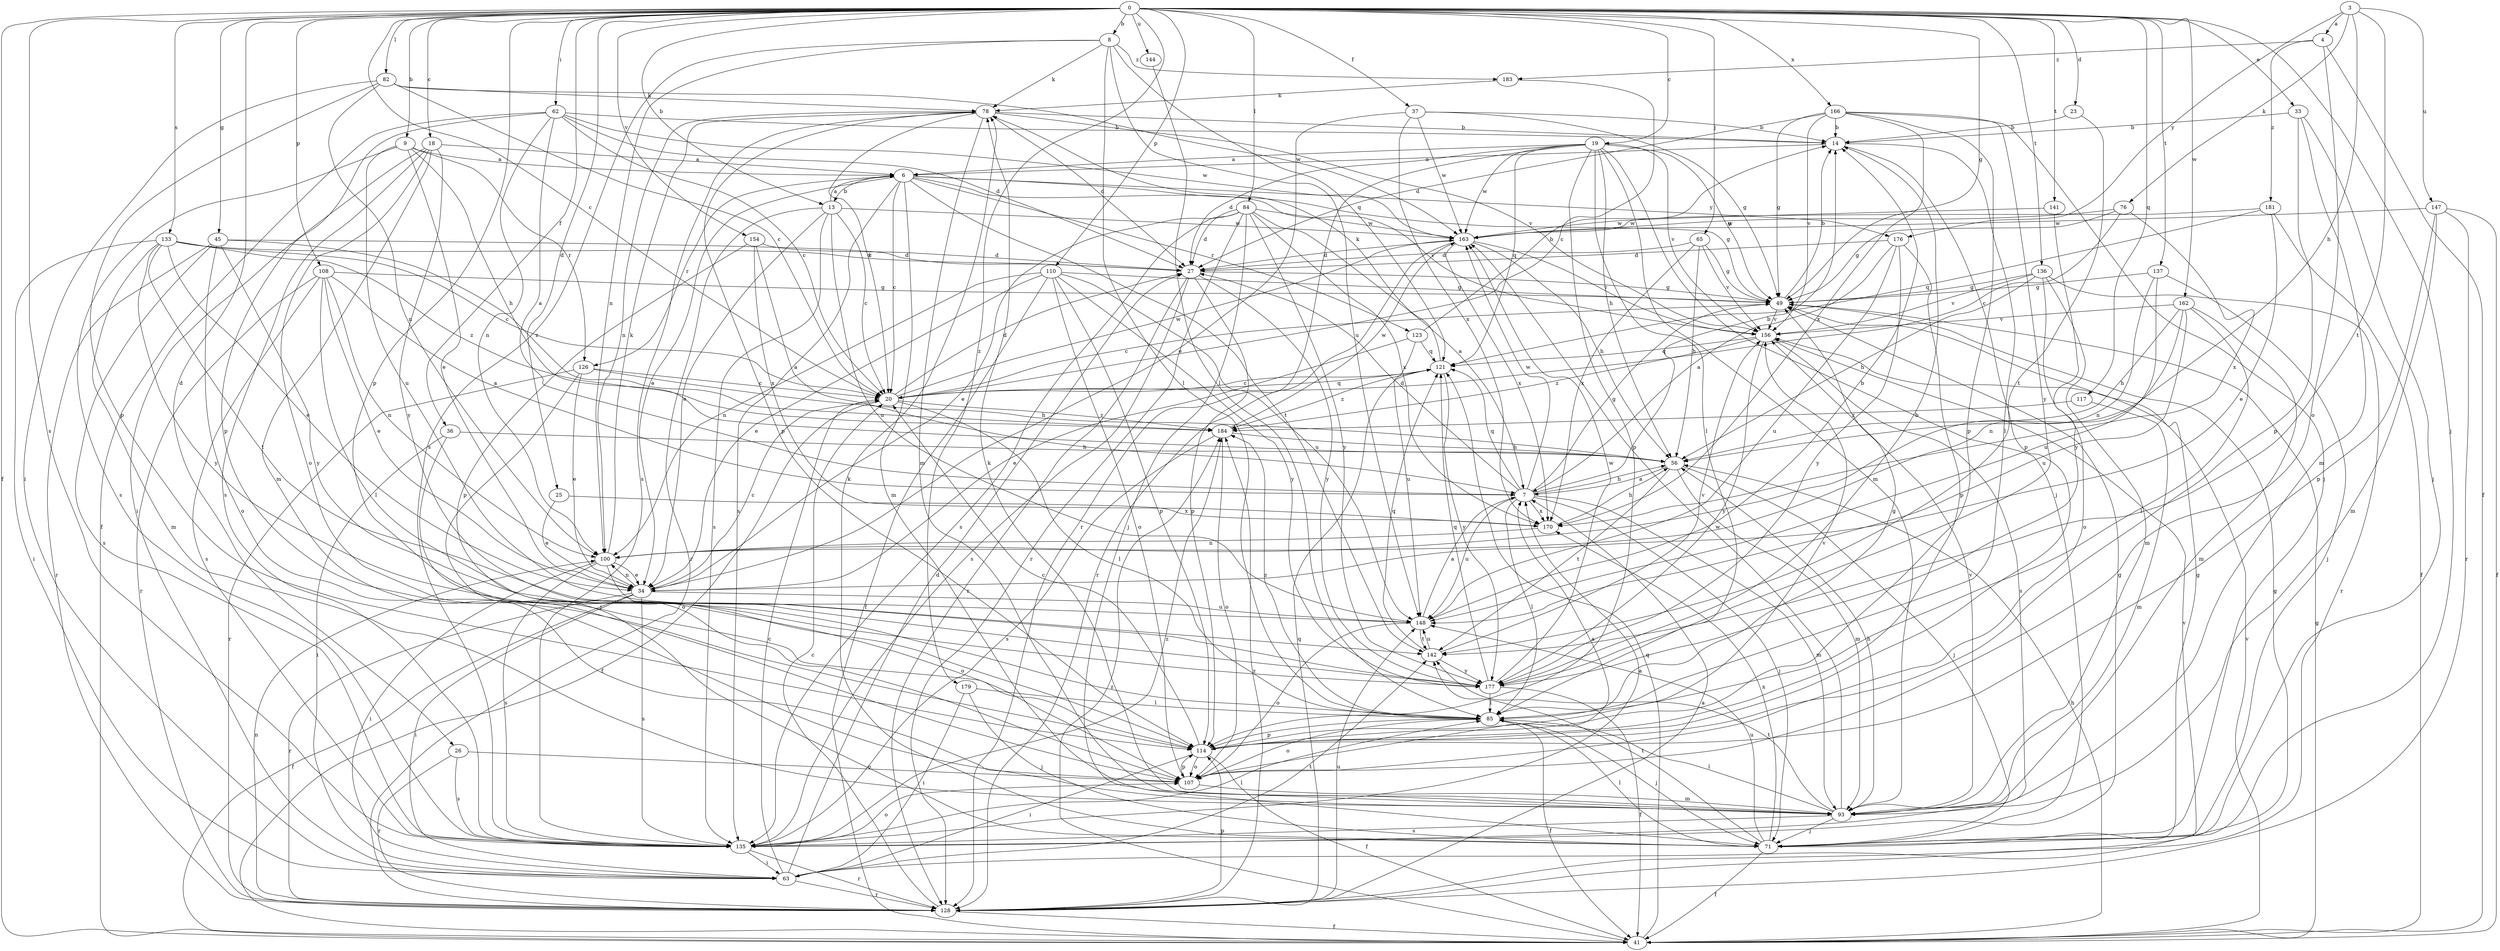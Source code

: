 strict digraph  {
0;
3;
4;
6;
7;
8;
9;
13;
14;
18;
19;
20;
23;
25;
26;
27;
33;
34;
36;
37;
41;
45;
49;
56;
62;
63;
65;
71;
76;
78;
82;
84;
85;
93;
100;
107;
108;
110;
114;
117;
121;
123;
126;
128;
133;
135;
136;
137;
141;
142;
144;
147;
148;
154;
156;
162;
163;
166;
170;
176;
177;
179;
181;
183;
184;
0 -> 8  [label=b];
0 -> 9  [label=b];
0 -> 13  [label=b];
0 -> 18  [label=c];
0 -> 19  [label=c];
0 -> 20  [label=c];
0 -> 23  [label=d];
0 -> 25  [label=d];
0 -> 26  [label=d];
0 -> 33  [label=e];
0 -> 36  [label=f];
0 -> 37  [label=f];
0 -> 41  [label=f];
0 -> 45  [label=g];
0 -> 49  [label=g];
0 -> 62  [label=i];
0 -> 65  [label=j];
0 -> 71  [label=j];
0 -> 82  [label=l];
0 -> 84  [label=l];
0 -> 108  [label=p];
0 -> 110  [label=p];
0 -> 114  [label=p];
0 -> 117  [label=q];
0 -> 133  [label=s];
0 -> 135  [label=s];
0 -> 136  [label=t];
0 -> 137  [label=t];
0 -> 141  [label=t];
0 -> 144  [label=u];
0 -> 154  [label=v];
0 -> 162  [label=w];
0 -> 166  [label=x];
0 -> 179  [label=z];
3 -> 4  [label=a];
3 -> 56  [label=h];
3 -> 76  [label=k];
3 -> 142  [label=t];
3 -> 147  [label=u];
3 -> 176  [label=y];
4 -> 41  [label=f];
4 -> 107  [label=o];
4 -> 181  [label=z];
4 -> 183  [label=z];
6 -> 13  [label=b];
6 -> 20  [label=c];
6 -> 34  [label=e];
6 -> 49  [label=g];
6 -> 93  [label=m];
6 -> 123  [label=r];
6 -> 126  [label=r];
6 -> 135  [label=s];
6 -> 142  [label=t];
6 -> 156  [label=v];
6 -> 176  [label=y];
7 -> 14  [label=b];
7 -> 27  [label=d];
7 -> 49  [label=g];
7 -> 56  [label=h];
7 -> 71  [label=j];
7 -> 85  [label=l];
7 -> 93  [label=m];
7 -> 121  [label=q];
7 -> 148  [label=u];
7 -> 163  [label=w];
7 -> 170  [label=x];
8 -> 78  [label=k];
8 -> 85  [label=l];
8 -> 100  [label=n];
8 -> 121  [label=q];
8 -> 135  [label=s];
8 -> 148  [label=u];
8 -> 183  [label=z];
9 -> 6  [label=a];
9 -> 34  [label=e];
9 -> 56  [label=h];
9 -> 126  [label=r];
9 -> 135  [label=s];
9 -> 148  [label=u];
13 -> 6  [label=a];
13 -> 20  [label=c];
13 -> 34  [label=e];
13 -> 128  [label=r];
13 -> 135  [label=s];
13 -> 148  [label=u];
13 -> 163  [label=w];
14 -> 6  [label=a];
14 -> 85  [label=l];
14 -> 114  [label=p];
18 -> 6  [label=a];
18 -> 63  [label=i];
18 -> 93  [label=m];
18 -> 107  [label=o];
18 -> 135  [label=s];
18 -> 177  [label=y];
19 -> 6  [label=a];
19 -> 27  [label=d];
19 -> 49  [label=g];
19 -> 56  [label=h];
19 -> 71  [label=j];
19 -> 85  [label=l];
19 -> 93  [label=m];
19 -> 114  [label=p];
19 -> 121  [label=q];
19 -> 128  [label=r];
19 -> 156  [label=v];
19 -> 163  [label=w];
20 -> 27  [label=d];
20 -> 41  [label=f];
20 -> 85  [label=l];
20 -> 121  [label=q];
20 -> 163  [label=w];
20 -> 184  [label=z];
23 -> 14  [label=b];
23 -> 142  [label=t];
25 -> 34  [label=e];
25 -> 170  [label=x];
26 -> 107  [label=o];
26 -> 128  [label=r];
26 -> 135  [label=s];
27 -> 49  [label=g];
27 -> 114  [label=p];
27 -> 128  [label=r];
27 -> 135  [label=s];
27 -> 177  [label=y];
33 -> 14  [label=b];
33 -> 71  [label=j];
33 -> 93  [label=m];
33 -> 114  [label=p];
34 -> 20  [label=c];
34 -> 41  [label=f];
34 -> 63  [label=i];
34 -> 100  [label=n];
34 -> 128  [label=r];
34 -> 135  [label=s];
34 -> 148  [label=u];
36 -> 56  [label=h];
36 -> 63  [label=i];
36 -> 107  [label=o];
37 -> 14  [label=b];
37 -> 34  [label=e];
37 -> 49  [label=g];
37 -> 163  [label=w];
37 -> 170  [label=x];
41 -> 49  [label=g];
41 -> 56  [label=h];
41 -> 121  [label=q];
41 -> 156  [label=v];
41 -> 184  [label=z];
45 -> 27  [label=d];
45 -> 107  [label=o];
45 -> 128  [label=r];
45 -> 135  [label=s];
45 -> 177  [label=y];
45 -> 184  [label=z];
49 -> 14  [label=b];
49 -> 20  [label=c];
49 -> 156  [label=v];
56 -> 7  [label=a];
56 -> 71  [label=j];
56 -> 93  [label=m];
56 -> 142  [label=t];
62 -> 7  [label=a];
62 -> 14  [label=b];
62 -> 20  [label=c];
62 -> 27  [label=d];
62 -> 41  [label=f];
62 -> 100  [label=n];
62 -> 114  [label=p];
62 -> 163  [label=w];
63 -> 20  [label=c];
63 -> 27  [label=d];
63 -> 49  [label=g];
63 -> 128  [label=r];
63 -> 142  [label=t];
65 -> 27  [label=d];
65 -> 49  [label=g];
65 -> 56  [label=h];
65 -> 156  [label=v];
65 -> 170  [label=x];
71 -> 41  [label=f];
71 -> 49  [label=g];
71 -> 78  [label=k];
71 -> 85  [label=l];
71 -> 142  [label=t];
71 -> 148  [label=u];
71 -> 170  [label=x];
76 -> 20  [label=c];
76 -> 49  [label=g];
76 -> 163  [label=w];
76 -> 170  [label=x];
78 -> 14  [label=b];
78 -> 20  [label=c];
78 -> 27  [label=d];
78 -> 93  [label=m];
78 -> 100  [label=n];
78 -> 114  [label=p];
78 -> 135  [label=s];
78 -> 156  [label=v];
82 -> 20  [label=c];
82 -> 63  [label=i];
82 -> 78  [label=k];
82 -> 100  [label=n];
82 -> 114  [label=p];
82 -> 163  [label=w];
84 -> 7  [label=a];
84 -> 27  [label=d];
84 -> 34  [label=e];
84 -> 71  [label=j];
84 -> 128  [label=r];
84 -> 135  [label=s];
84 -> 163  [label=w];
84 -> 170  [label=x];
84 -> 177  [label=y];
85 -> 41  [label=f];
85 -> 49  [label=g];
85 -> 71  [label=j];
85 -> 107  [label=o];
85 -> 114  [label=p];
85 -> 184  [label=z];
93 -> 56  [label=h];
93 -> 71  [label=j];
93 -> 78  [label=k];
93 -> 85  [label=l];
93 -> 135  [label=s];
93 -> 142  [label=t];
93 -> 156  [label=v];
93 -> 163  [label=w];
100 -> 34  [label=e];
100 -> 63  [label=i];
100 -> 78  [label=k];
100 -> 107  [label=o];
100 -> 135  [label=s];
107 -> 7  [label=a];
107 -> 93  [label=m];
107 -> 114  [label=p];
108 -> 7  [label=a];
108 -> 34  [label=e];
108 -> 49  [label=g];
108 -> 85  [label=l];
108 -> 100  [label=n];
108 -> 128  [label=r];
108 -> 135  [label=s];
110 -> 34  [label=e];
110 -> 41  [label=f];
110 -> 49  [label=g];
110 -> 100  [label=n];
110 -> 107  [label=o];
110 -> 114  [label=p];
110 -> 148  [label=u];
110 -> 177  [label=y];
114 -> 20  [label=c];
114 -> 41  [label=f];
114 -> 63  [label=i];
114 -> 107  [label=o];
114 -> 156  [label=v];
117 -> 93  [label=m];
117 -> 184  [label=z];
121 -> 20  [label=c];
121 -> 78  [label=k];
121 -> 177  [label=y];
121 -> 184  [label=z];
123 -> 14  [label=b];
123 -> 34  [label=e];
123 -> 121  [label=q];
123 -> 148  [label=u];
126 -> 20  [label=c];
126 -> 34  [label=e];
126 -> 56  [label=h];
126 -> 71  [label=j];
126 -> 128  [label=r];
128 -> 7  [label=a];
128 -> 20  [label=c];
128 -> 41  [label=f];
128 -> 100  [label=n];
128 -> 114  [label=p];
128 -> 121  [label=q];
128 -> 148  [label=u];
128 -> 156  [label=v];
128 -> 184  [label=z];
133 -> 20  [label=c];
133 -> 27  [label=d];
133 -> 34  [label=e];
133 -> 63  [label=i];
133 -> 93  [label=m];
133 -> 142  [label=t];
133 -> 177  [label=y];
133 -> 184  [label=z];
135 -> 7  [label=a];
135 -> 49  [label=g];
135 -> 63  [label=i];
135 -> 85  [label=l];
135 -> 107  [label=o];
135 -> 128  [label=r];
135 -> 184  [label=z];
136 -> 49  [label=g];
136 -> 56  [label=h];
136 -> 93  [label=m];
136 -> 107  [label=o];
136 -> 128  [label=r];
136 -> 156  [label=v];
137 -> 49  [label=g];
137 -> 71  [label=j];
137 -> 100  [label=n];
137 -> 148  [label=u];
141 -> 163  [label=w];
141 -> 177  [label=y];
142 -> 121  [label=q];
142 -> 148  [label=u];
142 -> 156  [label=v];
142 -> 177  [label=y];
144 -> 85  [label=l];
147 -> 41  [label=f];
147 -> 93  [label=m];
147 -> 114  [label=p];
147 -> 128  [label=r];
147 -> 163  [label=w];
148 -> 7  [label=a];
148 -> 14  [label=b];
148 -> 107  [label=o];
148 -> 142  [label=t];
154 -> 7  [label=a];
154 -> 27  [label=d];
154 -> 114  [label=p];
154 -> 170  [label=x];
156 -> 121  [label=q];
156 -> 135  [label=s];
156 -> 177  [label=y];
156 -> 184  [label=z];
162 -> 56  [label=h];
162 -> 85  [label=l];
162 -> 93  [label=m];
162 -> 100  [label=n];
162 -> 148  [label=u];
162 -> 156  [label=v];
163 -> 27  [label=d];
163 -> 56  [label=h];
163 -> 128  [label=r];
163 -> 156  [label=v];
163 -> 170  [label=x];
166 -> 14  [label=b];
166 -> 27  [label=d];
166 -> 49  [label=g];
166 -> 71  [label=j];
166 -> 114  [label=p];
166 -> 156  [label=v];
166 -> 170  [label=x];
166 -> 177  [label=y];
170 -> 56  [label=h];
170 -> 100  [label=n];
176 -> 7  [label=a];
176 -> 27  [label=d];
176 -> 114  [label=p];
176 -> 148  [label=u];
176 -> 177  [label=y];
177 -> 14  [label=b];
177 -> 41  [label=f];
177 -> 85  [label=l];
177 -> 121  [label=q];
177 -> 163  [label=w];
179 -> 63  [label=i];
179 -> 71  [label=j];
179 -> 85  [label=l];
181 -> 34  [label=e];
181 -> 41  [label=f];
181 -> 121  [label=q];
181 -> 163  [label=w];
183 -> 20  [label=c];
183 -> 78  [label=k];
184 -> 56  [label=h];
184 -> 107  [label=o];
184 -> 135  [label=s];
184 -> 163  [label=w];
}
